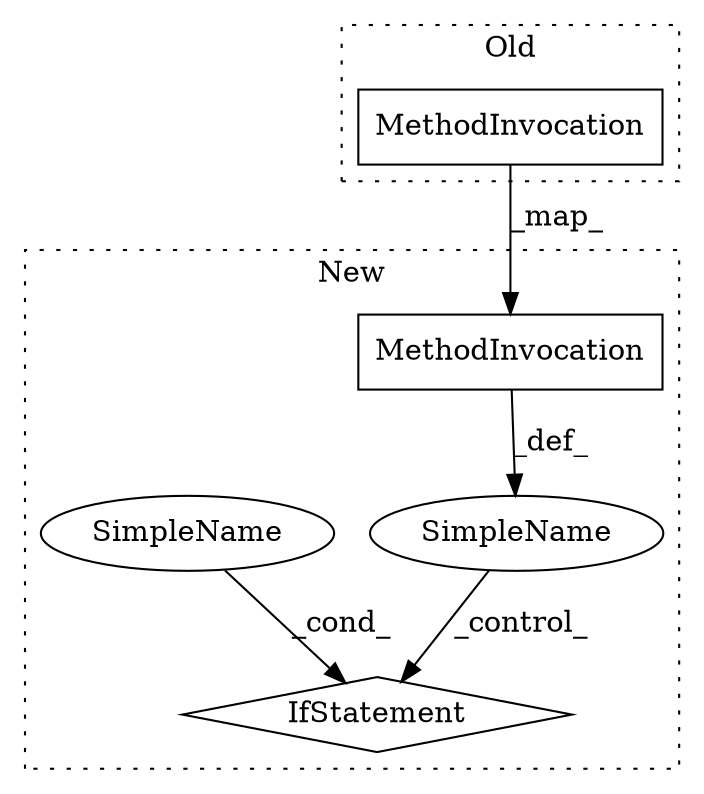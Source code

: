 digraph G {
subgraph cluster0 {
2 [label="MethodInvocation" a="32" s="527,548" l="5,1" shape="box"];
label = "Old";
style="dotted";
}
subgraph cluster1 {
1 [label="IfStatement" a="25" s="1990,2039" l="4,2" shape="diamond"];
3 [label="MethodInvocation" a="32" s="1714,1735" l="5,1" shape="box"];
4 [label="SimpleName" a="42" s="" l="" shape="ellipse"];
5 [label="SimpleName" a="42" s="" l="" shape="ellipse"];
label = "New";
style="dotted";
}
2 -> 3 [label="_map_"];
3 -> 5 [label="_def_"];
4 -> 1 [label="_cond_"];
5 -> 1 [label="_control_"];
}